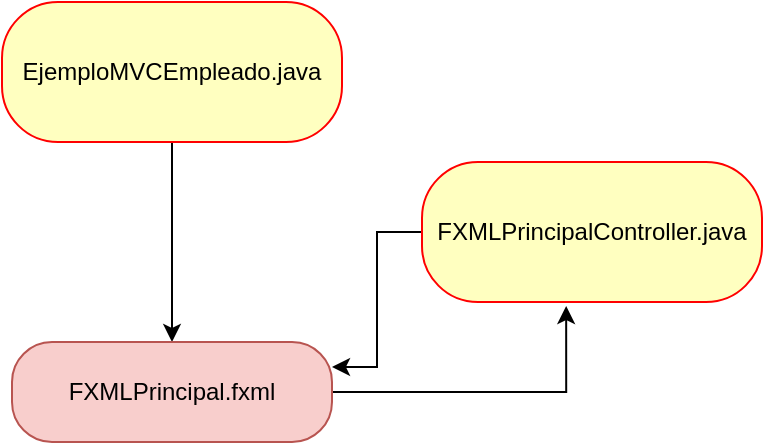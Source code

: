 <mxfile version="20.4.1" type="onedrive"><diagram id="3HhZX2yoUvL3w7O5vJMW" name="Página-1"><mxGraphModel dx="1095" dy="1056" grid="1" gridSize="10" guides="1" tooltips="1" connect="1" arrows="1" fold="1" page="1" pageScale="1" pageWidth="827" pageHeight="1169" math="0" shadow="0"><root><mxCell id="0"/><mxCell id="1" parent="0"/><mxCell id="3814AP3QgxHty1rSBphI-5" style="edgeStyle=orthogonalEdgeStyle;rounded=0;orthogonalLoop=1;jettySize=auto;html=1;exitX=0.5;exitY=1;exitDx=0;exitDy=0;" edge="1" parent="1" source="3814AP3QgxHty1rSBphI-1" target="3814AP3QgxHty1rSBphI-3"><mxGeometry relative="1" as="geometry"/></mxCell><mxCell id="3814AP3QgxHty1rSBphI-1" value="EjemploMVCEmpleado.java" style="rounded=1;whiteSpace=wrap;html=1;arcSize=40;fontColor=#000000;fillColor=#ffffc0;strokeColor=#ff0000;" vertex="1" parent="1"><mxGeometry x="300" y="90" width="170" height="70" as="geometry"/></mxCell><mxCell id="3814AP3QgxHty1rSBphI-7" style="edgeStyle=orthogonalEdgeStyle;rounded=0;orthogonalLoop=1;jettySize=auto;html=1;entryX=0.424;entryY=1.029;entryDx=0;entryDy=0;entryPerimeter=0;" edge="1" parent="1" source="3814AP3QgxHty1rSBphI-3" target="3814AP3QgxHty1rSBphI-6"><mxGeometry relative="1" as="geometry"/></mxCell><mxCell id="3814AP3QgxHty1rSBphI-3" value="&lt;div&gt;FXMLPrincipal.fxml&lt;/div&gt;" style="rounded=1;whiteSpace=wrap;html=1;arcSize=40;fillColor=#f8cecc;strokeColor=#b85450;" vertex="1" parent="1"><mxGeometry x="305" y="260" width="160" height="50" as="geometry"/></mxCell><mxCell id="3814AP3QgxHty1rSBphI-8" style="edgeStyle=orthogonalEdgeStyle;rounded=0;orthogonalLoop=1;jettySize=auto;html=1;entryX=1;entryY=0.25;entryDx=0;entryDy=0;" edge="1" parent="1" source="3814AP3QgxHty1rSBphI-6" target="3814AP3QgxHty1rSBphI-3"><mxGeometry relative="1" as="geometry"/></mxCell><mxCell id="3814AP3QgxHty1rSBphI-6" value="&lt;div&gt;FXMLPrincipalController.java&lt;/div&gt;" style="rounded=1;whiteSpace=wrap;html=1;arcSize=40;fontColor=#000000;fillColor=#ffffc0;strokeColor=#ff0000;" vertex="1" parent="1"><mxGeometry x="510" y="170" width="170" height="70" as="geometry"/></mxCell></root></mxGraphModel></diagram></mxfile>